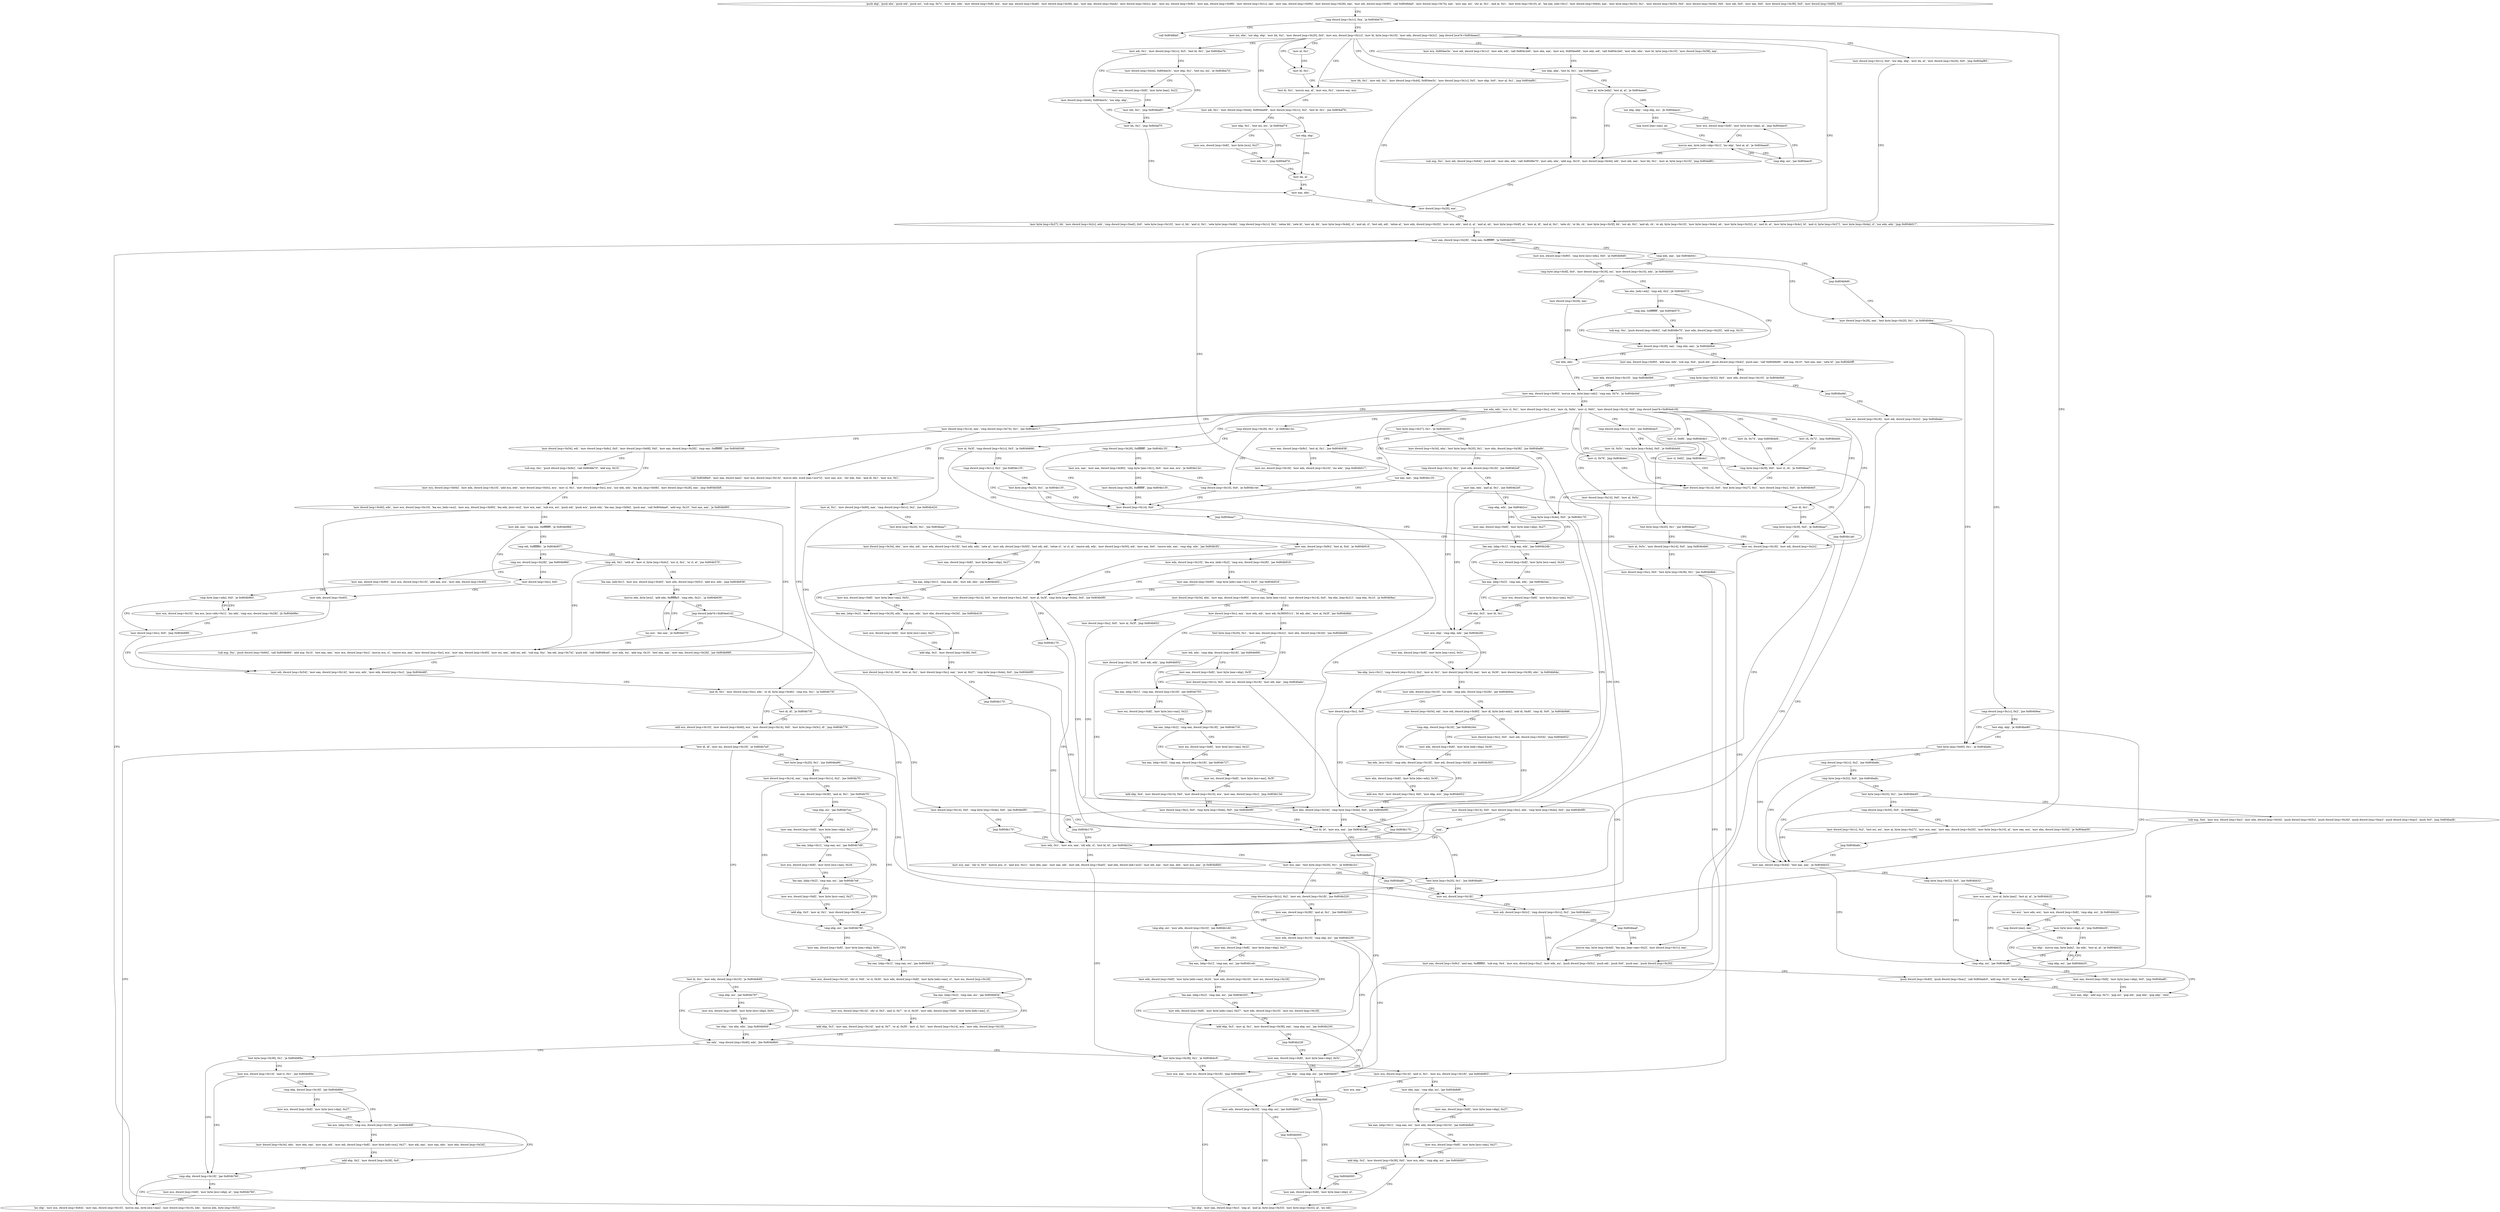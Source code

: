 digraph "func" {
"134524352" [label = "'push ebp', 'push ebx', 'push edi', 'push esi', 'sub esp, 0x7c', 'mov ebx, edx', 'mov dword [esp+0x8], ecx', 'mov eax, dword [esp+0xa8]', 'mov dword [esp+0x58], eax', 'mov eax, dword [esp+0xa4]', 'mov dword [esp+0x2c], eax', 'mov esi, dword [esp+0x9c]', 'mov eax, dword [esp+0x98]', 'mov dword [esp+0x1c], eax', 'mov eax, dword [esp+0x94]', 'mov dword [esp+0x28], eax', 'mov edi, dword [esp+0x90]', 'call 0x8048da0', 'mov dword [esp+0x74], eax', 'mov eax, esi', 'shr al, 0x1', 'and al, 0x1', 'mov byte [esp+0x10], al', 'lea eax, [edi+0x1]', 'mov dword [esp+0x64], eax', 'mov byte [esp+0x33], 0x1', 'mov dword [esp+0x50], 0x0', 'mov dword [esp+0x44], 0x0', 'mov edi, 0x0', 'mov eax, 0x0', 'mov dword [esp+0x38], 0x0', 'mov dword [esp+0x60], 0x0', " ]
"134524496" [label = "'cmp dword [esp+0x1c], 0xa', 'ja 0x804bb7b', " ]
"134527867" [label = "'call 0x8048fa0', " ]
"134524507" [label = "'mov esi, ebx', 'xor ebp, ebp', 'mov bh, 0x1', 'mov dword [esp+0x20], 0x0', 'mov ecx, dword [esp+0x1c]', 'mov bl, byte [esp+0x10]', 'mov edx, dword [esp+0x2c]', 'jmp dword [ecx*4+0x804eaec]', " ]
"134524540" [label = "'mov ecx, 0x804ee3e', 'mov edi, dword [esp+0x1c]', 'mov edx, edi', 'call 0x804c2e0', 'mov ebx, eax', 'mov ecx, 0x804ee68', 'mov edx, edi', 'call 0x804c2e0', 'mov edx, ebx', 'mov bl, byte [esp+0x10]', 'mov dword [esp+0x58], eax', " ]
"134524580" [label = "'xor ebp, ebp', 'test bl, 0x1', 'jne 0x804aee0', " ]
"134524674" [label = "'mov bh, 0x1', 'mov edi, 0x1', 'mov dword [esp+0x44], 0x804ee3c', 'mov dword [esp+0x1c], 0x5', 'mov ebp, 0x0', 'mov al, 0x1', 'jmp 0x804af81', " ]
"134524706" [label = "'mov dword [esp+0x1c], 0x0', 'xor ebp, ebp', 'mov bh, al', 'mov dword [esp+0x20], 0x0', 'jmp 0x804af85', " ]
"134524728" [label = "'mov al, 0x1', " ]
"134524730" [label = "'mov bl, 0x1', " ]
"134524732" [label = "'test bl, 0x1', 'movzx eax, al', 'mov ecx, 0x1', 'cmove eax, ecx', " ]
"134524746" [label = "'mov edi, 0x1', 'mov dword [esp+0x44], 0x804ee68', 'mov dword [esp+0x1c], 0x2', 'test bl, 0x1', 'jne 0x804af7b', " ]
"134524805" [label = "'mov byte [esp+0x27], bh', 'mov dword [esp+0x2c], edx', 'cmp dword [esp+0xa0], 0x0', 'sete byte [esp+0x10]', 'mov cl, bh', 'and cl, 0x1', 'sete byte [esp+0x4b]', 'cmp dword [esp+0x1c], 0x2', 'setne bh', 'sete bl', 'mov ah, bh', 'mov byte [esp+0x4d], cl', 'and ah, cl', 'test edi, edi', 'setne al', 'mov edx, dword [esp+0x20]', 'mov ecx, edx', 'and cl, al', 'and al, ah', 'mov byte [esp+0x4f], al', 'mov al, dl', 'and al, 0x1', 'sete ch', 'or bh, ch', 'mov byte [esp+0x3f], bh', 'xor ah, 0x1', 'and ah, ch', 'or ah, byte [esp+0x10]', 'mov byte [esp+0x4e], ah', 'mov byte [esp+0x32], al', 'and bl, al', 'mov byte [esp+0x4c], bl', 'and cl, byte [esp+0x27]', 'mov byte [esp+0x4a], cl', 'xor edx, edx', 'jmp 0x804b017', " ]
"134527562" [label = "'mov edi, 0x1', 'mov dword [esp+0x1c], 0x5', 'test bl, 0x1', 'jne 0x804ba7b', " ]
"134524640" [label = "'sub esp, 0xc', 'mov edi, dword [esp+0x64]', 'push edi', 'mov ebx, edx', 'call 0x8048e70', 'mov edx, ebx', 'add esp, 0x10', 'mov dword [esp+0x44], edi', 'mov edi, eax', 'mov bh, 0x1', 'mov al, byte [esp+0x10]', 'jmp 0x804af81', " ]
"134524587" [label = "'mov al, byte [edx]', 'test al, al', 'je 0x804aee0', " ]
"134524801" [label = "'mov dword [esp+0x20], eax', " ]
"134524795" [label = "'xor ebp, ebp', " ]
"134524772" [label = "'mov ebp, 0x1', 'test esi, esi', 'je 0x804af74', " ]
"134524951" [label = "'mov eax, dword [esp+0x28]', 'cmp eax, 0xffffffff', 'je 0x804b030', " ]
"134527611" [label = "'mov dword [esp+0x44], 0x804ee3c', 'xor ebp, ebp', " ]
"134527580" [label = "'mov dword [esp+0x44], 0x804ee3c', 'mov ebp, 0x1', 'test esi, esi', 'je 0x804ba74', " ]
"134524593" [label = "'xor ebp, ebp', 'cmp ebp, esi', 'jb 0x804aece', " ]
"134524797" [label = "'mov bh, al', " ]
"134524788" [label = "'mov edi, 0x1', 'jmp 0x804af7d', " ]
"134524781" [label = "'mov ecx, dword [esp+0x8]', 'mov byte [ecx], 0x27', " ]
"134524976" [label = "'mov ecx, dword [esp+0x90]', 'cmp byte [ecx+edx], 0x0', 'je 0x804b9d0', " ]
"134524960" [label = "'cmp edx, eax', 'jne 0x804b041', " ]
"134527621" [label = "'mov bh, 0x1', 'jmp 0x804af7f', " ]
"134527604" [label = "'mov edi, 0x1', 'jmp 0x804ba85', " ]
"134527597" [label = "'mov eax, dword [esp+0x8]', 'mov byte [eax], 0x22', " ]
"134524622" [label = "'mov ecx, dword [esp+0x8]', 'mov byte [ecx+ebp], al', 'jmp 0x804aec0', " ]
"134524599" [label = "'nop word [eax+eax], ax', " ]
"134527440" [label = "'mov dword [esp+0x28], eax', 'test byte [esp+0x20], 0x1', 'je 0x804b9ea', " ]
"134524993" [label = "'cmp byte [esp+0x4f], 0x0', 'mov dword [esp+0x18], esi', 'mov dword [esp+0x10], edx', 'je 0x804b0b0', " ]
"134524964" [label = "'jmp 0x804b9d0', " ]
"134524799" [label = "'mov eax, ebx', " ]
"134524608" [label = "'movzx eax, byte [edx+ebp+0x1]', 'inc ebp', 'test al, al', 'je 0x804aee0', " ]
"134527466" [label = "'test byte [esp+0x60], 0x1', 'je 0x804bafa', " ]
"134527451" [label = "'cmp dword [esp+0x1c], 0x2', 'jne 0x804b9ea', " ]
"134525104" [label = "'mov dword [esp+0x28], eax', " ]
"134525008" [label = "'lea ebx, [edx+edi]', 'cmp edi, 0x2', 'jb 0x804b073', " ]
"134524618" [label = "'cmp ebp, esi', 'jae 0x804aec0', " ]
"134527738" [label = "'mov eax, dword [esp+0x44]', 'test eax, eax', 'je 0x804bb32', " ]
"134527477" [label = "'cmp dword [esp+0x1c], 0x2', 'jne 0x804bafa', " ]
"134527458" [label = "'test ebp, ebp', 'je 0x804ba90', " ]
"134525108" [label = "'xor ebx, ebx', " ]
"134525043" [label = "'mov dword [esp+0x28], eax', 'cmp ebx, eax', 'ja 0x804b0b4', " ]
"134525016" [label = "'cmp eax, 0xffffffff', 'jne 0x804b073', " ]
"134527794" [label = "'cmp ebp, esi', 'jae 0x804baf0', " ]
"134527746" [label = "'cmp byte [esp+0x32], 0x0', 'jne 0x804bb32', " ]
"134527488" [label = "'cmp byte [esp+0x32], 0x0', 'jne 0x804bafa', " ]
"134527632" [label = "'mov edi, dword [esp+0x2c]', 'cmp dword [esp+0x1c], 0x2', 'jne 0x804babc', " ]
"134526020" [label = "'mov dword [esp+0x14], eax', 'cmp dword [esp+0x74], 0x1', 'jne 0x804b517', " ]
"134526231" [label = "'mov dword [esp+0x54], edi', 'mov dword [esp+0x6c], 0x0', 'mov dword [esp+0x68], 0x0', 'mov eax, dword [esp+0x28]', 'cmp eax, 0xffffffff', 'jne 0x804b546', " ]
"134526035" [label = "'call 0x8048fe0', 'mov eax, dword [eax]', 'mov ecx, dword [esp+0x14]', 'movzx edx, word [eax+ecx*2]', 'mov eax, ecx', 'shr edx, 0xe', 'and dl, 0x1', 'mov ecx, 0x1', " ]
"134525130" [label = "'xor edx, edx', 'mov cl, 0x1', 'mov dword [esp+0xc], ecx', 'mov ch, 0x6e', 'mov cl, 0x61', 'mov dword [esp+0x14], 0x0', 'jmp dword [eax*4+0x804eb18]', " ]
"134525157" [label = "'cmp byte [esp+0x4e], 0x0', 'je 0x804b170', " ]
"134525189" [label = "'cmp dword [esp+0x28], 0x1', 'je 0x804b12e', " ]
"134525230" [label = "'cmp dword [esp+0x10], 0x0', 'je 0x804b14e', " ]
"134525262" [label = "'mov dl, 0x1', " ]
"134525264" [label = "'cmp byte [esp+0x3f], 0x0', 'je 0x804baa7', " ]
"134525520" [label = "'cmp dword [esp+0x1c], 0x2', 'jne 0x804b4a3', " ]
"134525557" [label = "'mov cl, 0x66', 'jmp 0x804b4e1', " ]
"134525564" [label = "'mov ch, 0x74', 'jmp 0x804b4d4', " ]
"134525571" [label = "'mov cl, 0x62', 'jmp 0x804b4e1', " ]
"134525578" [label = "'mov ch, 0x72', 'jmp 0x804b4d4', " ]
"134525585" [label = "'test byte [esp+0x27], 0x1', 'je 0x804b501', " ]
"134525813" [label = "'mov al, 0x3f', 'cmp dword [esp+0x1c], 0x5', 'je 0x804b666', " ]
"134525853" [label = "'mov cl, 0x76', 'jmp 0x804b4e1', " ]
"134525860" [label = "'mov al, 0x1', 'mov dword [esp+0x60], eax', 'cmp dword [esp+0x1c], 0x2', 'jne 0x804b424', " ]
"134526164" [label = "'cmp byte [esp+0x3f], 0x0', 'mov cl, ch', 'je 0x804baa7', " ]
"134526177" [label = "'mov dword [esp+0x14], 0x0', 'test byte [esp+0x27], 0x1', 'mov dword [esp+0xc], 0x0', 'je 0x804b0e5', " ]
"134525051" [label = "'mov eax, dword [esp+0x90]', 'add eax, edx', 'sub esp, 0x4', 'push edi', 'push dword [esp+0x4c]', 'push eax', 'call 0x8048e90', 'add esp, 0x10', 'test eax, eax', 'sete bl', 'jne 0x804b0ff', " ]
"134525021" [label = "'sub esp, 0xc', 'push dword [esp+0x9c]', 'call 0x8048e70', 'mov edx, dword [esp+0x20]', 'add esp, 0x10', " ]
"134527728" [label = "'mov eax, ebp', 'add esp, 0x7c', 'pop esi', 'pop edi', 'pop ebx', 'pop ebp', 'retn', " ]
"134527798" [label = "'mov eax, dword [esp+0x8]', 'mov byte [eax+ebp], 0x0', 'jmp 0x804baf0', " ]
"134527753" [label = "'mov ecx, eax', 'mov al, byte [eax]', 'test al, al', 'je 0x804bb32', " ]
"134527499" [label = "'test byte [esp+0x33], 0x1', 'jne 0x804bb40', " ]
"134527676" [label = "'mov eax, dword [esp+0x9c]', 'and eax, 0xfffffffd', 'sub esp, 0x4', 'mov ecx, dword [esp+0xc]', 'mov edx, esi', 'push dword [esp+0x5c]', 'push edi', 'push 0x0', 'push eax', 'push dword [esp+0x30]', " ]
"134527643" [label = "'jmp 0x804baaf', " ]
"134526278" [label = "'mov ecx, dword [esp+0x64]', 'mov edx, dword [esp+0x10]', 'add ecx, edx', 'mov dword [esp+0x5c], ecx', 'mov cl, 0x1', 'mov dword [esp+0xc], ecx', 'xor edx, edx', 'lea edi, [esp+0x68]', 'mov dword [esp+0x28], eax', 'jmp 0x804b5b8', " ]
"134526260" [label = "'sub esp, 0xc', 'push dword [esp+0x9c]', 'call 0x8048e70', 'add esp, 0x10', " ]
"134526063" [label = "'and dl, 0x1', 'mov dword [esp+0xc], edx', 'or dl, byte [esp+0x4b]', 'cmp ecx, 0x1', 'ja 0x804b73f', " ]
"134525296" [label = "'mov edx, 0x1', 'mov ecx, eax', 'shl edx, cl', 'test bl, bl', 'jne 0x804b23e', " ]
"134525168" [label = "'test bl, bl', 'mov ecx, eax', 'jne 0x804b1a6', " ]
"134525196" [label = "'cmp dword [esp+0x28], 0xffffffff', 'jne 0x804b135', " ]
"134525237" [label = "'mov dword [esp+0x14], 0x0', " ]
"134527655" [label = "'mov esi, dword [esp+0x18]', 'mov edi, dword [esp+0x2c]', " ]
"134525275" [label = "'mov dword [esp+0x14], 0x0', 'mov dword [esp+0xc], edx', 'cmp byte [esp+0x4e], 0x0', 'jne 0x804b0f0', " ]
"134526115" [label = "'mov ch, 0x5c', 'cmp byte [esp+0x4a], 0x0', 'je 0x804b4d4', " ]
"134525531" [label = "'test byte [esp+0x20], 0x1', 'jne 0x804baa7', " ]
"134526209" [label = "'mov eax, dword [esp+0x9c]', 'test al, 0x1', 'jne 0x804b938', " ]
"134525596" [label = "'mov dword [esp+0x34], ebx', 'test byte [esp+0x20], 0x1', 'mov ebx, dword [esp+0x38]', 'jne 0x804ba8c', " ]
"134526566" [label = "'mov eax, dword [esp+0x9c]', 'test al, 0x4', 'je 0x804b916', " ]
"134525826" [label = "'cmp dword [esp+0x1c], 0x2', 'jne 0x804b135', " ]
"134525988" [label = "'mov dword [esp+0x14], 0x0', 'mov al, 0x1', 'mov dword [esp+0xc], eax', 'mov al, 0x27', 'cmp byte [esp+0x4e], 0x0', 'jne 0x804b0f0', " ]
"134525873" [label = "'test byte [esp+0x20], 0x1', 'jne 0x804baa7', " ]
"134526204" [label = "'jmp 0x804b1a6', " ]
"134525110" [label = "'mov eax, dword [esp+0x90]', 'movzx eax, byte [eax+edx]', 'cmp eax, 0x7e', 'ja 0x804b444', " ]
"134525183" [label = "'mov edx, dword [esp+0x10]', 'jmp 0x804b0b6', " ]
"134525084" [label = "'cmp byte [esp+0x32], 0x0', 'mov edx, dword [esp+0x10]', 'je 0x804b0b6', " ]
"134527761" [label = "'inc ecx', 'mov edx, ecx', 'mov ecx, dword [esp+0x8]', 'cmp ebp, esi', 'jb 0x804bb2d', " ]
"134527808" [label = "'sub esp, 0x4', 'mov ecx, dword [esp+0xc]', 'mov edx, dword [esp+0x54]', 'push dword [esp+0x5c]', 'push dword [esp+0x34]', 'push dword [esp+0xac]', 'push dword [esp+0xac]', 'push 0x5', 'jmp 0x804badb', " ]
"134527510" [label = "'cmp dword [esp+0x50], 0x0', 'je 0x804bafa', " ]
"134527707" [label = "'push dword [esp+0x40]', 'push dword [esp+0xac]', 'call 0x804adc0', 'add esp, 0x20', 'mov ebp, eax', " ]
"134527663" [label = "'movzx eax, byte [esp+0x4d]', 'lea eax, [eax+eax+0x2]', 'mov dword [esp+0x1c], eax', " ]
"134526392" [label = "'mov dword [esp+0x40], edx', 'mov ecx, dword [esp+0x10]', 'lea esi, [edx+ecx]', 'mov ecx, dword [esp+0x90]', 'lea edx, [ecx+esi]', 'mov ecx, eax', 'sub ecx, esi', 'push edi', 'push ecx', 'push edx', 'lea eax, [esp+0x84]', 'push eax', 'call 0x804daa0', 'add esp, 0x10', 'test eax, eax', 'je 0x804b995', " ]
"134526783" [label = "'add ecx, dword [esp+0x10]', 'mov dword [esp+0x40], ecx', 'mov dword [esp+0x14], 0x0', 'mov byte [esp+0x5c], dl', 'jmp 0x804b776', " ]
"134526838" [label = "'test dl, dl', 'mov esi, dword [esp+0x18]', 'je 0x804b7a0', " ]
"134526083" [label = "'test dl, dl', 'je 0x804b73f', " ]
"134526091" [label = "'mov dword [esp+0x14], 0x0', 'cmp byte [esp+0x4e], 0x0', 'jne 0x804b0f0', " ]
"134525502" [label = "'mov ecx, eax', 'test byte [esp+0x20], 0x1', 'je 0x804b1b1', " ]
"134525313" [label = "'mov ecx, eax', 'shr cl, 0x3', 'movzx ecx, cl', 'and ecx, 0x1c', 'mov ebx, eax', 'mov eax, edi', 'mov edi, dword [esp+0xa0]', 'and edx, dword [edi+ecx]', 'mov edi, eax', 'mov eax, ebx', 'mov ecx, eax', 'je 0x804b8b0', " ]
"134525350" [label = "'test byte [esp+0x20], 0x1', 'jne 0x804ba8c', " ]
"134525178" [label = "'jmp 0x804b8b0', " ]
"134525203" [label = "'mov ecx, eax', 'mov eax, dword [esp+0x90]', 'cmp byte [eax+0x1], 0x0', 'mov eax, ecx', 'je 0x804b12e', " ]
"134525245" [label = "'mov dword [esp+0xc], 0x0', 'cmp byte [esp+0x4e], 0x0', 'jne 0x804b0f0', " ]
"134525294" [label = "'nop', " ]
"134526124" [label = "'mov dword [esp+0x14], 0x0', 'mov al, 0x5c', " ]
"134525542" [label = "'mov al, 0x5c', 'mov dword [esp+0x14], 0x0', 'jmp 0x804b4b6', " ]
"134527288" [label = "'mov esi, dword [esp+0x18]', 'mov edx, dword [esp+0x10]', 'inc edx', 'jmp 0x804b017', " ]
"134526224" [label = "'xor eax, eax', 'jmp 0x804b135', " ]
"134527628" [label = "'mov esi, dword [esp+0x18]', " ]
"134525615" [label = "'cmp dword [esp+0x1c], 0x2', 'mov edx, dword [esp+0x18]', 'jne 0x804b2ef', " ]
"134527254" [label = "'mov dword [esp+0x14], 0x0', 'mov dword [esp+0xc], 0x0', 'mov al, 0x3f', 'cmp byte [esp+0x4e], 0x0', 'jne 0x804b0f0', " ]
"134526581" [label = "'mov edx, dword [esp+0x10]', 'lea ecx, [edx+0x2]', 'cmp ecx, dword [esp+0x28]', 'jae 0x804b916', " ]
"134525837" [label = "'test byte [esp+0x20], 0x1', 'je 0x804b135', " ]
"134526015" [label = "'jmp 0x804b170', " ]
"134525884" [label = "'mov dword [esp+0x34], ebx', 'mov ebx, edi', 'mov edx, dword [esp+0x18]', 'test edx, edx', 'sete al', 'mov edi, dword [esp+0x50]', 'test edi, edi', 'setne cl', 'or cl, al', 'cmove edi, edx', 'mov dword [esp+0x50], edi', 'mov eax, 0x0', 'cmove edx, eax', 'cmp ebp, edx', 'jae 0x804b3f1', " ]
"134525095" [label = "'jmp 0x804ba9d', " ]
"134527789" [label = "'mov byte [ecx+ebp], al', 'jmp 0x804bb20', " ]
"134527772" [label = "'nop dword [eax], eax', " ]
"134527521" [label = "'mov dword [esp+0x1c], 0x2', 'test esi, esi', 'mov al, byte [esp+0x27]', 'mov ecx, eax', 'mov eax, dword [esp+0x20]', 'mov byte [esp+0x10], al', 'mov eax, ecx', 'mov ebx, dword [esp+0x50]', 'je 0x804ae50', " ]
"134527381" [label = "'mov edx, dword [esp+0x40]', " ]
"134526444" [label = "'mov edi, eax', 'cmp eax, 0xffffffff', 'je 0x804b98d', " ]
"134526880" [label = "'test byte [esp+0x20], 0x1', 'jne 0x804ba90', " ]
"134526846" [label = "'test bl, 0x1', 'mov edx, dword [esp+0x10]', 'je 0x804b849', " ]
"134526110" [label = "'jmp 0x804b170', " ]
"134525361" [label = "'cmp dword [esp+0x1c], 0x2', 'mov esi, dword [esp+0x18]', 'jne 0x804b220', " ]
"134525515" [label = "'jmp 0x804ba8c', " ]
"134527152" [label = "'test byte [esp+0x38], 0x1', 'je 0x804b4c9', " ]
"134525220" [label = "'mov dword [esp+0x28], 0xffffffff', 'jmp 0x804b135', " ]
"134525260" [label = "'jmp 0x804b170', " ]
"134526134" [label = "'mov dword [esp+0xc], 0x0', 'test byte [esp+0x38], 0x1', 'jne 0x804b8bb', " ]
"134525679" [label = "'mov ecx, ebp', 'cmp ebp, edx', 'jae 0x804b2fd', " ]
"134525626" [label = "'mov eax, ebx', 'and al, 0x1', 'jne 0x804b2ef', " ]
"134527283" [label = "'jmp 0x804b170', " ]
"134526598" [label = "'mov eax, dword [esp+0x90]', 'cmp byte [edx+eax+0x1], 0x3f', 'jne 0x804b916', " ]
"134525848" [label = "'jmp 0x804baa7', " ]
"134525937" [label = "'lea eax, [ebp+0x1]', 'cmp eax, edx', 'mov edi, ebx', 'jae 0x804b402', " ]
"134525929" [label = "'mov eax, dword [esp+0x8]', 'mov byte [eax+ebp], 0x27', " ]
"134527645" [label = "'mov esi, dword [esp+0x18]', 'mov edi, dword [esp+0x2c]', 'jmp 0x804babc', " ]
"134527776" [label = "'inc ebp', 'movzx eax, byte [edx]', 'inc edx', 'test al, al', 'je 0x804bb32', " ]
"134527557" [label = "'jmp 0x804bafa', " ]
"134527385" [label = "'mov edi, dword [esp+0x54]', 'mov eax, dword [esp+0x14]', 'mov ecx, edx', 'mov edx, dword [esp+0xc]', 'jmp 0x804b46f', " ]
"134527373" [label = "'mov dword [esp+0xc], 0x0', " ]
"134526455" [label = "'cmp edi, 0xfffffffe', 'je 0x804b957', " ]
"134526891" [label = "'mov dword [esp+0x14], eax', 'cmp dword [esp+0x1c], 0x2', 'jne 0x804b7f1', " ]
"134527049" [label = "'inc edx', 'cmp dword [esp+0x40], edx', 'jbe 0x804b8b0', " ]
"134526859" [label = "'cmp ebp, esi', 'jae 0x804b797', " ]
"134525472" [label = "'mov edx, dword [esp+0x10]', 'cmp ebp, esi', 'jae 0x804b230', " ]
"134525372" [label = "'mov eax, dword [esp+0x38]', 'and al, 0x1', 'jne 0x804b220', " ]
"134526153" [label = "'mov ecx, eax', 'mov esi, dword [esp+0x18]', 'jmp 0x804b905', " ]
"134527163" [label = "'mov ecx, dword [esp+0x14]', 'and cl, 0x1', 'mov esi, dword [esp+0x18]', 'jne 0x804b903', " ]
"134527235" [label = "'mov ecx, eax', " ]
"134527176" [label = "'mov ebx, eax', 'cmp ebp, esi', 'jae 0x804b8d6', " ]
"134527237" [label = "'mov edx, dword [esp+0x10]', 'cmp ebp, esi', 'jae 0x804b007', " ]
"134525693" [label = "'lea ebp, [ecx+0x1]', 'cmp dword [esp+0x1c], 0x2', 'mov al, 0x1', 'mov dword [esp+0x14], eax', 'mov al, 0x30', 'mov dword [esp+0x38], ebx', 'je 0x804b64a', " ]
"134525685" [label = "'mov eax, dword [esp+0x8]', 'mov byte [eax+ecx], 0x5c', " ]
"134525632" [label = "'cmp ebp, edx', 'jae 0x804b2cc', " ]
"134526616" [label = "'mov dword [esp+0x34], ebx', 'mov eax, dword [esp+0x90]', 'movsx eax, byte [eax+ecx]', 'mov dword [esp+0x14], 0x0', 'lea ebx, [eax-0x21]', 'cmp ebx, 0x1d', 'ja 0x804b9ac', " ]
"134525954" [label = "'lea eax, [ebp+0x2]', 'mov dword [esp+0x18], edx', 'cmp eax, edx', 'mov ebx, dword [esp+0x34]', 'jae 0x804b419', " ]
"134525946" [label = "'mov ecx, dword [esp+0x8]', 'mov byte [ecx+eax], 0x5c', " ]
"134527785" [label = "'cmp ebp, esi', 'jae 0x804bb20', " ]
"134527319" [label = "'cmp esi, dword [esp+0x28]', 'jae 0x804b98d', " ]
"134526464" [label = "'cmp edi, 0x2', 'setb al', 'mov cl, byte [esp+0x4c]', 'xor cl, 0x1', 'or cl, al', 'jne 0x804b570', " ]
"134526961" [label = "'cmp ebp, esi', 'jae 0x804b7fd', " ]
"134526902" [label = "'mov eax, dword [esp+0x38]', 'and al, 0x1', 'jne 0x804b7f1', " ]
"134527056" [label = "'test byte [esp+0x38], 0x1', 'je 0x804b89a', " ]
"134526871" [label = "'inc ebp', 'xor ebx, ebx', 'jmp 0x804b849', " ]
"134526863" [label = "'mov ecx, dword [esp+0x8]', 'mov byte [ecx+ebp], 0x5c', " ]
"134525488" [label = "'inc ebp', 'cmp ebp, esi', 'jae 0x804b007', " ]
"134525480" [label = "'mov eax, dword [esp+0x8]', 'mov byte [eax+ebp], 0x5c', " ]
"134525380" [label = "'cmp ebp, esi', 'mov edx, dword [esp+0x10]', 'jae 0x804b1d4', " ]
"134527190" [label = "'lea eax, [ebp+0x1]', 'cmp eax, esi', 'mov edx, dword [esp+0x10]', 'jae 0x804b8e9', " ]
"134527182" [label = "'mov eax, dword [esp+0x8]', 'mov byte [eax+ebp], 0x27', " ]
"134524935" [label = "'inc ebp', 'mov eax, dword [esp+0xc]', 'neg al', 'and al, byte [esp+0x33]', 'mov byte [esp+0x33], al', 'inc edx', " ]
"134527249" [label = "'jmp 0x804b000', " ]
"134526538" [label = "'mov dword [esp+0xc], 0x0', " ]
"134525719" [label = "'mov edx, dword [esp+0x10]', 'inc edx', 'cmp edx, dword [esp+0x28]', 'jae 0x804b64a', " ]
"134525644" [label = "'lea eax, [ebp+0x1]', 'cmp eax, edx', 'jae 0x804b2db', " ]
"134525636" [label = "'mov eax, dword [esp+0x8]', 'mov byte [eax+ebp], 0x27', " ]
"134527404" [label = "'mov dword [esp+0xc], 0x0', 'mov al, 0x3f', 'jmp 0x804b652', " ]
"134526651" [label = "'mov dword [esp+0xc], eax', 'mov edx, edi', 'mov edi, 0x380051c1', 'bt edi, ebx', 'mov al, 0x3f', 'jae 0x804b9bb', " ]
"134525977" [label = "'add ebp, 0x3', 'mov dword [esp+0x38], 0x0', " ]
"134525969" [label = "'mov ecx, dword [esp+0x8]', 'mov byte [ecx+eax], 0x27', " ]
"134527325" [label = "'mov eax, dword [esp+0x90]', 'mov ecx, dword [esp+0x10]', 'add eax, ecx', 'mov edx, dword [esp+0x40]', " ]
"134526320" [label = "'sub esp, 0xc', 'push dword [esp+0x84]', 'call 0x8048d60', 'add esp, 0x10', 'test eax, eax', 'mov ecx, dword [esp+0xc]', 'movzx ecx, cl', 'cmove ecx, eax', 'mov dword [esp+0xc], ecx', 'mov eax, dword [esp+0x40]', 'mov esi, eax', 'add esi, edi', 'sub esp, 0xc', 'lea edi, [esp+0x74]', 'push edi', 'call 0x8048ce0', 'mov edx, esi', 'add esp, 0x10', 'test eax, eax', 'mov eax, dword [esp+0x28]', 'jne 0x804b999', " ]
"134526485" [label = "'lea eax, [edi-0x1]', 'mov ecx, dword [esp+0x40]', 'mov edx, dword [esp+0x5c]', 'add ecx, edx', 'jmp 0x804b638', " ]
"134526973" [label = "'lea eax, [ebp+0x1]', 'cmp eax, esi', 'jae 0x804b819', " ]
"134526965" [label = "'mov eax, dword [esp+0x8]', 'mov byte [eax+ebp], 0x5c', " ]
"134526910" [label = "'cmp ebp, esi', 'jae 0x804b7ca', " ]
"134527130" [label = "'cmp ebp, dword [esp+0x18]', 'jae 0x804b760', " ]
"134527063" [label = "'mov ecx, dword [esp+0x14]', 'and cl, 0x1', 'jne 0x804b89a', " ]
"134525497" [label = "'jmp 0x804b000', " ]
"134525396" [label = "'lea eax, [ebp+0x1]', 'cmp eax, esi', 'jae 0x804b1eb', " ]
"134525388" [label = "'mov eax, dword [esp+0x8]', 'mov byte [eax+ebp], 0x27', " ]
"134524928" [label = "'mov eax, dword [esp+0x8]', 'mov byte [eax+ebp], cl', " ]
"134527209" [label = "'add ebp, 0x2', 'mov dword [esp+0x38], 0x0', 'mov ecx, ebx', 'cmp ebp, esi', 'jae 0x804b007', " ]
"134527201" [label = "'mov ecx, dword [esp+0x8]', 'mov byte [ecx+eax], 0x27', " ]
"134526546" [label = "'mov ebx, dword [esp+0x34]', 'cmp byte [esp+0x4e], 0x0', 'jne 0x804b0f0', " ]
"134525734" [label = "'mov dword [esp+0x54], edi', 'mov edi, dword [esp+0x90]', 'mov dl, byte [edi+edx]', 'add dl, 0xd0', 'cmp dl, 0x9', 'ja 0x804b946', " ]
"134525659" [label = "'lea eax, [ebp+0x2]', 'cmp eax, edx', 'jae 0x804b2ea', " ]
"134525651" [label = "'mov ecx, dword [esp+0x8]', 'mov byte [ecx+eax], 0x24', " ]
"134527419" [label = "'mov dword [esp+0xc], 0x0', 'mov edi, edx', 'jmp 0x804b652', " ]
"134526673" [label = "'test byte [esp+0x20], 0x1', 'mov eax, dword [esp+0x2c]', 'mov ebx, dword [esp+0x34]', 'jne 0x804bb68', " ]
"134527342" [label = "'cmp byte [eax+edx], 0x0', 'je 0x804b983', " ]
"134526520" [label = "'movsx edx, byte [ecx]', 'add edx, 0xffffffa5', 'cmp edx, 0x21', 'ja 0x804b630', " ]
"134527001" [label = "'lea eax, [ebp+0x2]', 'cmp eax, esi', 'jae 0x804b834', " ]
"134526980" [label = "'mov ecx, dword [esp+0x14]', 'shr cl, 0x6', 'or cl, 0x30', 'mov edx, dword [esp+0x8]', 'mov byte [edx+eax], cl', 'mov esi, dword [esp+0x18]', " ]
"134526922" [label = "'lea eax, [ebp+0x1]', 'cmp eax, esi', 'jae 0x804b7d9', " ]
"134526914" [label = "'mov eax, dword [esp+0x8]', 'mov byte [eax+ebp], 0x27', " ]
"134526816" [label = "'inc ebp', 'mov ecx, dword [esp+0x64]', 'mov eax, dword [esp+0x10]', 'movzx eax, byte [ecx+eax]', 'mov dword [esp+0x10], edx', 'movzx edx, byte [esp+0x5c]', " ]
"134527140" [label = "'mov ecx, dword [esp+0x8]', 'mov byte [ecx+ebp], al', 'jmp 0x804b760', " ]
"134527072" [label = "'cmp ebp, dword [esp+0x18]', 'jae 0x804b86e', " ]
"134525419" [label = "'lea eax, [ebp+0x2]', 'cmp eax, esi', 'jae 0x804b202', " ]
"134525403" [label = "'mov edx, dword [esp+0x8]', 'mov byte [edx+eax], 0x24', 'mov edx, dword [esp+0x10]', 'mov esi, dword [esp+0x18]', " ]
"134527230" [label = "'jmp 0x804b000', " ]
"134526561" [label = "'jmp 0x804b170', " ]
"134527302" [label = "'mov dword [esp+0xc], 0x0', 'mov edi, dword [esp+0x54]', 'jmp 0x804b652', " ]
"134525760" [label = "'cmp ebp, dword [esp+0x18]', 'jae 0x804b34e', " ]
"134525674" [label = "'add ebp, 0x3', 'mov bl, 0x1', " ]
"134525666" [label = "'mov ecx, dword [esp+0x8]', 'mov byte [ecx+eax], 0x27', " ]
"134527848" [label = "'mov dword [esp+0x1c], 0x5', 'mov esi, dword [esp+0x18]', 'mov edi, eax', 'jmp 0x804babc', " ]
"134526692" [label = "'mov edi, edx', 'cmp ebp, dword [esp+0x18]', 'jae 0x804b6f4', " ]
"134527363" [label = "'mov dword [esp+0xc], 0x0', 'jmp 0x804b999', " ]
"134527348" [label = "'mov ecx, dword [esp+0x10]', 'lea ecx, [ecx+edx+0x1]', 'inc edx', 'cmp ecx, dword [esp+0x28]', 'jb 0x804b96e', " ]
"134526512" [label = "'inc ecx', 'dec eax', 'je 0x804b570', " ]
"134526531" [label = "'jmp dword [edx*4+0x804ed14]', " ]
"134527028" [label = "'add ebp, 0x3', 'mov eax, dword [esp+0x14]', 'and al, 0x7', 'or al, 0x30', 'mov cl, 0x1', 'mov dword [esp+0x14], ecx', 'mov edx, dword [esp+0x10]', " ]
"134527008" [label = "'mov ecx, dword [esp+0x14]', 'shr cl, 0x3', 'and cl, 0x7', 'or cl, 0x30', 'mov edx, dword [esp+0x8]', 'mov byte [edx+eax], cl', " ]
"134526937" [label = "'lea eax, [ebp+0x2]', 'cmp eax, esi', 'jae 0x804b7e8', " ]
"134526929" [label = "'mov ecx, dword [esp+0x8]', 'mov byte [ecx+eax], 0x24', " ]
"134527086" [label = "'lea ecx, [ebp+0x1]', 'cmp ecx, dword [esp+0x18]', 'jae 0x804b88f', " ]
"134527078" [label = "'mov ecx, dword [esp+0x8]', 'mov byte [ecx+ebp], 0x27', " ]
"134525442" [label = "'add ebp, 0x3', 'mov al, 0x1', 'mov dword [esp+0x38], eax', 'cmp ebp, esi', 'jae 0x804b230', " ]
"134525426" [label = "'mov edx, dword [esp+0x8]', 'mov byte [edx+eax], 0x27', 'mov edx, dword [esp+0x10]', 'mov esi, dword [esp+0x18]', " ]
"134525774" [label = "'lea edx, [ecx+0x2]', 'cmp edx, dword [esp+0x18]', 'mov edi, dword [esp+0x54]', 'jae 0x804b363', " ]
"134525766" [label = "'mov edx, dword [esp+0x8]', 'mov byte [edx+ebp], 0x30', " ]
"134526708" [label = "'lea eax, [ebp+0x1]', 'cmp eax, dword [esp+0x18]', 'jae 0x804b705', " ]
"134526700" [label = "'mov eax, dword [esp+0x8]', 'mov byte [eax+ebp], 0x3f', " ]
"134526952" [label = "'add ebp, 0x3', 'mov al, 0x1', 'mov dword [esp+0x38], eax', " ]
"134526944" [label = "'mov ecx, dword [esp+0x8]', 'mov byte [ecx+eax], 0x27', " ]
"134527119" [label = "'add ebp, 0x2', 'mov dword [esp+0x38], 0x0', " ]
"134527095" [label = "'mov dword [esp+0x34], ebx', 'mov ebx, eax', 'mov eax, edi', 'mov edi, dword [esp+0x8]', 'mov byte [edi+ecx], 0x27', 'mov edi, eax', 'mov eax, ebx', 'mov ebx, dword [esp+0x34]', " ]
"134525455" [label = "'jmp 0x804b228', " ]
"134525795" [label = "'add ecx, 0x3', 'mov dword [esp+0xc], 0x0', 'mov ebp, ecx', 'jmp 0x804b652', " ]
"134525787" [label = "'mov ebx, dword [esp+0x8]', 'mov byte [ebx+edx], 0x30', " ]
"134526725" [label = "'lea eax, [ebp+0x2]', 'cmp eax, dword [esp+0x18]', 'jae 0x804b716', " ]
"134526717" [label = "'mov esi, dword [esp+0x8]', 'mov byte [esi+eax], 0x22', " ]
"134526742" [label = "'lea eax, [ebp+0x3]', 'cmp eax, dword [esp+0x18]', 'jae 0x804b727', " ]
"134526734" [label = "'mov esi, dword [esp+0x8]', 'mov byte [esi+eax], 0x22', " ]
"134526759" [label = "'add ebp, 0x4', 'mov dword [esp+0x14], 0x0', 'mov dword [esp+0x10], ecx', 'mov eax, dword [esp+0xc]', 'jmp 0x804b13d', " ]
"134526751" [label = "'mov esi, dword [esp+0x8]', 'mov byte [esi+eax], 0x3f', " ]
"134524352" -> "134524496" [ label = "CFG" ]
"134524496" -> "134527867" [ label = "CFG" ]
"134524496" -> "134524507" [ label = "CFG" ]
"134524507" -> "134524540" [ label = "CFG" ]
"134524507" -> "134524580" [ label = "CFG" ]
"134524507" -> "134524674" [ label = "CFG" ]
"134524507" -> "134524706" [ label = "CFG" ]
"134524507" -> "134524728" [ label = "CFG" ]
"134524507" -> "134524730" [ label = "CFG" ]
"134524507" -> "134524732" [ label = "CFG" ]
"134524507" -> "134524746" [ label = "CFG" ]
"134524507" -> "134524805" [ label = "CFG" ]
"134524507" -> "134527562" [ label = "CFG" ]
"134524540" -> "134524580" [ label = "CFG" ]
"134524580" -> "134524640" [ label = "CFG" ]
"134524580" -> "134524587" [ label = "CFG" ]
"134524674" -> "134524801" [ label = "CFG" ]
"134524706" -> "134524805" [ label = "CFG" ]
"134524728" -> "134524730" [ label = "CFG" ]
"134524730" -> "134524732" [ label = "CFG" ]
"134524732" -> "134524746" [ label = "CFG" ]
"134524746" -> "134524795" [ label = "CFG" ]
"134524746" -> "134524772" [ label = "CFG" ]
"134524805" -> "134524951" [ label = "CFG" ]
"134527562" -> "134527611" [ label = "CFG" ]
"134527562" -> "134527580" [ label = "CFG" ]
"134524640" -> "134524801" [ label = "CFG" ]
"134524587" -> "134524640" [ label = "CFG" ]
"134524587" -> "134524593" [ label = "CFG" ]
"134524801" -> "134524805" [ label = "CFG" ]
"134524795" -> "134524797" [ label = "CFG" ]
"134524772" -> "134524788" [ label = "CFG" ]
"134524772" -> "134524781" [ label = "CFG" ]
"134524951" -> "134524976" [ label = "CFG" ]
"134524951" -> "134524960" [ label = "CFG" ]
"134527611" -> "134527621" [ label = "CFG" ]
"134527580" -> "134527604" [ label = "CFG" ]
"134527580" -> "134527597" [ label = "CFG" ]
"134524593" -> "134524622" [ label = "CFG" ]
"134524593" -> "134524599" [ label = "CFG" ]
"134524797" -> "134524799" [ label = "CFG" ]
"134524788" -> "134524797" [ label = "CFG" ]
"134524781" -> "134524788" [ label = "CFG" ]
"134524976" -> "134527440" [ label = "CFG" ]
"134524976" -> "134524993" [ label = "CFG" ]
"134524960" -> "134524993" [ label = "CFG" ]
"134524960" -> "134524964" [ label = "CFG" ]
"134527621" -> "134524799" [ label = "CFG" ]
"134527604" -> "134527621" [ label = "CFG" ]
"134527597" -> "134527604" [ label = "CFG" ]
"134524622" -> "134524608" [ label = "CFG" ]
"134524599" -> "134524608" [ label = "CFG" ]
"134527440" -> "134527466" [ label = "CFG" ]
"134527440" -> "134527451" [ label = "CFG" ]
"134524993" -> "134525104" [ label = "CFG" ]
"134524993" -> "134525008" [ label = "CFG" ]
"134524964" -> "134527440" [ label = "CFG" ]
"134524799" -> "134524801" [ label = "CFG" ]
"134524608" -> "134524640" [ label = "CFG" ]
"134524608" -> "134524618" [ label = "CFG" ]
"134527466" -> "134527738" [ label = "CFG" ]
"134527466" -> "134527477" [ label = "CFG" ]
"134527451" -> "134527466" [ label = "CFG" ]
"134527451" -> "134527458" [ label = "CFG" ]
"134525104" -> "134525108" [ label = "CFG" ]
"134525008" -> "134525043" [ label = "CFG" ]
"134525008" -> "134525016" [ label = "CFG" ]
"134524618" -> "134524608" [ label = "CFG" ]
"134524618" -> "134524622" [ label = "CFG" ]
"134527738" -> "134527794" [ label = "CFG" ]
"134527738" -> "134527746" [ label = "CFG" ]
"134527477" -> "134527738" [ label = "CFG" ]
"134527477" -> "134527488" [ label = "CFG" ]
"134527458" -> "134527632" [ label = "CFG" ]
"134527458" -> "134527466" [ label = "CFG" ]
"134525108" -> "134525110" [ label = "CFG" ]
"134525043" -> "134525108" [ label = "CFG" ]
"134525043" -> "134525051" [ label = "CFG" ]
"134525016" -> "134525043" [ label = "CFG" ]
"134525016" -> "134525021" [ label = "CFG" ]
"134527794" -> "134527728" [ label = "CFG" ]
"134527794" -> "134527798" [ label = "CFG" ]
"134527746" -> "134527794" [ label = "CFG" ]
"134527746" -> "134527753" [ label = "CFG" ]
"134527488" -> "134527738" [ label = "CFG" ]
"134527488" -> "134527499" [ label = "CFG" ]
"134527632" -> "134527676" [ label = "CFG" ]
"134527632" -> "134527643" [ label = "CFG" ]
"134526020" -> "134526231" [ label = "CFG" ]
"134526020" -> "134526035" [ label = "CFG" ]
"134526231" -> "134526278" [ label = "CFG" ]
"134526231" -> "134526260" [ label = "CFG" ]
"134526035" -> "134526063" [ label = "CFG" ]
"134525130" -> "134525157" [ label = "CFG" ]
"134525130" -> "134525189" [ label = "CFG" ]
"134525130" -> "134525230" [ label = "CFG" ]
"134525130" -> "134525262" [ label = "CFG" ]
"134525130" -> "134525264" [ label = "CFG" ]
"134525130" -> "134525520" [ label = "CFG" ]
"134525130" -> "134525557" [ label = "CFG" ]
"134525130" -> "134525564" [ label = "CFG" ]
"134525130" -> "134525571" [ label = "CFG" ]
"134525130" -> "134525578" [ label = "CFG" ]
"134525130" -> "134525585" [ label = "CFG" ]
"134525130" -> "134525813" [ label = "CFG" ]
"134525130" -> "134525853" [ label = "CFG" ]
"134525130" -> "134525860" [ label = "CFG" ]
"134525130" -> "134526020" [ label = "CFG" ]
"134525130" -> "134526164" [ label = "CFG" ]
"134525130" -> "134526177" [ label = "CFG" ]
"134525157" -> "134525296" [ label = "CFG" ]
"134525157" -> "134525168" [ label = "CFG" ]
"134525189" -> "134525230" [ label = "CFG" ]
"134525189" -> "134525196" [ label = "CFG" ]
"134525230" -> "134525262" [ label = "CFG" ]
"134525230" -> "134525237" [ label = "CFG" ]
"134525262" -> "134525264" [ label = "CFG" ]
"134525264" -> "134527655" [ label = "CFG" ]
"134525264" -> "134525275" [ label = "CFG" ]
"134525520" -> "134526115" [ label = "CFG" ]
"134525520" -> "134525531" [ label = "CFG" ]
"134525557" -> "134526177" [ label = "CFG" ]
"134525564" -> "134526164" [ label = "CFG" ]
"134525571" -> "134526177" [ label = "CFG" ]
"134525578" -> "134526164" [ label = "CFG" ]
"134525585" -> "134526209" [ label = "CFG" ]
"134525585" -> "134525596" [ label = "CFG" ]
"134525813" -> "134526566" [ label = "CFG" ]
"134525813" -> "134525826" [ label = "CFG" ]
"134525853" -> "134526177" [ label = "CFG" ]
"134525860" -> "134525988" [ label = "CFG" ]
"134525860" -> "134525873" [ label = "CFG" ]
"134526164" -> "134527655" [ label = "CFG" ]
"134526164" -> "134526177" [ label = "CFG" ]
"134526177" -> "134525157" [ label = "CFG" ]
"134526177" -> "134526204" [ label = "CFG" ]
"134525051" -> "134525183" [ label = "CFG" ]
"134525051" -> "134525084" [ label = "CFG" ]
"134525021" -> "134525043" [ label = "CFG" ]
"134527798" -> "134527728" [ label = "CFG" ]
"134527753" -> "134527794" [ label = "CFG" ]
"134527753" -> "134527761" [ label = "CFG" ]
"134527499" -> "134527808" [ label = "CFG" ]
"134527499" -> "134527510" [ label = "CFG" ]
"134527676" -> "134527707" [ label = "CFG" ]
"134527643" -> "134527663" [ label = "CFG" ]
"134526278" -> "134526392" [ label = "CFG" ]
"134526260" -> "134526278" [ label = "CFG" ]
"134526063" -> "134526783" [ label = "CFG" ]
"134526063" -> "134526083" [ label = "CFG" ]
"134525296" -> "134525502" [ label = "CFG" ]
"134525296" -> "134525313" [ label = "CFG" ]
"134525168" -> "134525350" [ label = "CFG" ]
"134525168" -> "134525178" [ label = "CFG" ]
"134525196" -> "134525237" [ label = "CFG" ]
"134525196" -> "134525203" [ label = "CFG" ]
"134525237" -> "134525245" [ label = "CFG" ]
"134527655" -> "134527663" [ label = "CFG" ]
"134525275" -> "134525168" [ label = "CFG" ]
"134525275" -> "134525294" [ label = "CFG" ]
"134526115" -> "134526164" [ label = "CFG" ]
"134526115" -> "134526124" [ label = "CFG" ]
"134525531" -> "134527655" [ label = "CFG" ]
"134525531" -> "134525542" [ label = "CFG" ]
"134526209" -> "134527288" [ label = "CFG" ]
"134526209" -> "134526224" [ label = "CFG" ]
"134525596" -> "134527628" [ label = "CFG" ]
"134525596" -> "134525615" [ label = "CFG" ]
"134526566" -> "134527254" [ label = "CFG" ]
"134526566" -> "134526581" [ label = "CFG" ]
"134525826" -> "134525237" [ label = "CFG" ]
"134525826" -> "134525837" [ label = "CFG" ]
"134525988" -> "134525168" [ label = "CFG" ]
"134525988" -> "134526015" [ label = "CFG" ]
"134525873" -> "134527655" [ label = "CFG" ]
"134525873" -> "134525884" [ label = "CFG" ]
"134526204" -> "134525350" [ label = "CFG" ]
"134525110" -> "134526020" [ label = "CFG" ]
"134525110" -> "134525130" [ label = "CFG" ]
"134525183" -> "134525110" [ label = "CFG" ]
"134525084" -> "134525110" [ label = "CFG" ]
"134525084" -> "134525095" [ label = "CFG" ]
"134527761" -> "134527789" [ label = "CFG" ]
"134527761" -> "134527772" [ label = "CFG" ]
"134527808" -> "134527707" [ label = "CFG" ]
"134527510" -> "134527738" [ label = "CFG" ]
"134527510" -> "134527521" [ label = "CFG" ]
"134527707" -> "134527728" [ label = "CFG" ]
"134527663" -> "134527676" [ label = "CFG" ]
"134526392" -> "134527381" [ label = "CFG" ]
"134526392" -> "134526444" [ label = "CFG" ]
"134526783" -> "134526838" [ label = "CFG" ]
"134526838" -> "134526880" [ label = "CFG" ]
"134526838" -> "134526846" [ label = "CFG" ]
"134526083" -> "134526783" [ label = "CFG" ]
"134526083" -> "134526091" [ label = "CFG" ]
"134526091" -> "134525168" [ label = "CFG" ]
"134526091" -> "134526110" [ label = "CFG" ]
"134525502" -> "134525361" [ label = "CFG" ]
"134525502" -> "134525515" [ label = "CFG" ]
"134525313" -> "134527152" [ label = "CFG" ]
"134525313" -> "134525350" [ label = "CFG" ]
"134525350" -> "134527628" [ label = "CFG" ]
"134525350" -> "134525361" [ label = "CFG" ]
"134525178" -> "134527152" [ label = "CFG" ]
"134525203" -> "134525230" [ label = "CFG" ]
"134525203" -> "134525220" [ label = "CFG" ]
"134525245" -> "134525168" [ label = "CFG" ]
"134525245" -> "134525260" [ label = "CFG" ]
"134525294" -> "134525296" [ label = "CFG" ]
"134526124" -> "134526134" [ label = "CFG" ]
"134525542" -> "134526134" [ label = "CFG" ]
"134527288" -> "134524951" [ label = "CFG" ]
"134526224" -> "134525237" [ label = "CFG" ]
"134527628" -> "134527632" [ label = "CFG" ]
"134525615" -> "134525679" [ label = "CFG" ]
"134525615" -> "134525626" [ label = "CFG" ]
"134527254" -> "134525168" [ label = "CFG" ]
"134527254" -> "134527283" [ label = "CFG" ]
"134526581" -> "134527254" [ label = "CFG" ]
"134526581" -> "134526598" [ label = "CFG" ]
"134525837" -> "134525237" [ label = "CFG" ]
"134525837" -> "134525848" [ label = "CFG" ]
"134526015" -> "134525296" [ label = "CFG" ]
"134525884" -> "134525937" [ label = "CFG" ]
"134525884" -> "134525929" [ label = "CFG" ]
"134525095" -> "134527645" [ label = "CFG" ]
"134527789" -> "134527776" [ label = "CFG" ]
"134527772" -> "134527776" [ label = "CFG" ]
"134527521" -> "134524496" [ label = "CFG" ]
"134527521" -> "134527557" [ label = "CFG" ]
"134527381" -> "134527385" [ label = "CFG" ]
"134526444" -> "134527373" [ label = "CFG" ]
"134526444" -> "134526455" [ label = "CFG" ]
"134526880" -> "134527632" [ label = "CFG" ]
"134526880" -> "134526891" [ label = "CFG" ]
"134526846" -> "134527049" [ label = "CFG" ]
"134526846" -> "134526859" [ label = "CFG" ]
"134526110" -> "134525296" [ label = "CFG" ]
"134525361" -> "134525472" [ label = "CFG" ]
"134525361" -> "134525372" [ label = "CFG" ]
"134525515" -> "134527628" [ label = "CFG" ]
"134527152" -> "134526153" [ label = "CFG" ]
"134527152" -> "134527163" [ label = "CFG" ]
"134525220" -> "134525237" [ label = "CFG" ]
"134525260" -> "134525296" [ label = "CFG" ]
"134526134" -> "134527163" [ label = "CFG" ]
"134526134" -> "134526153" [ label = "CFG" ]
"134525679" -> "134525693" [ label = "CFG" ]
"134525679" -> "134525685" [ label = "CFG" ]
"134525626" -> "134525679" [ label = "CFG" ]
"134525626" -> "134525632" [ label = "CFG" ]
"134527283" -> "134525296" [ label = "CFG" ]
"134526598" -> "134527254" [ label = "CFG" ]
"134526598" -> "134526616" [ label = "CFG" ]
"134525848" -> "134527655" [ label = "CFG" ]
"134525937" -> "134525954" [ label = "CFG" ]
"134525937" -> "134525946" [ label = "CFG" ]
"134525929" -> "134525937" [ label = "CFG" ]
"134527645" -> "134527676" [ label = "CFG" ]
"134527776" -> "134527794" [ label = "CFG" ]
"134527776" -> "134527785" [ label = "CFG" ]
"134527557" -> "134527738" [ label = "CFG" ]
"134527385" -> "134526063" [ label = "CFG" ]
"134527373" -> "134527381" [ label = "CFG" ]
"134526455" -> "134527319" [ label = "CFG" ]
"134526455" -> "134526464" [ label = "CFG" ]
"134526891" -> "134526961" [ label = "CFG" ]
"134526891" -> "134526902" [ label = "CFG" ]
"134527049" -> "134527152" [ label = "CFG" ]
"134527049" -> "134527056" [ label = "CFG" ]
"134526859" -> "134526871" [ label = "CFG" ]
"134526859" -> "134526863" [ label = "CFG" ]
"134525472" -> "134525488" [ label = "CFG" ]
"134525472" -> "134525480" [ label = "CFG" ]
"134525372" -> "134525472" [ label = "CFG" ]
"134525372" -> "134525380" [ label = "CFG" ]
"134526153" -> "134527237" [ label = "CFG" ]
"134527163" -> "134527235" [ label = "CFG" ]
"134527163" -> "134527176" [ label = "CFG" ]
"134527235" -> "134527237" [ label = "CFG" ]
"134527176" -> "134527190" [ label = "CFG" ]
"134527176" -> "134527182" [ label = "CFG" ]
"134527237" -> "134524935" [ label = "CFG" ]
"134527237" -> "134527249" [ label = "CFG" ]
"134525693" -> "134526538" [ label = "CFG" ]
"134525693" -> "134525719" [ label = "CFG" ]
"134525685" -> "134525693" [ label = "CFG" ]
"134525632" -> "134525644" [ label = "CFG" ]
"134525632" -> "134525636" [ label = "CFG" ]
"134526616" -> "134527404" [ label = "CFG" ]
"134526616" -> "134526651" [ label = "CFG" ]
"134525954" -> "134525977" [ label = "CFG" ]
"134525954" -> "134525969" [ label = "CFG" ]
"134525946" -> "134525954" [ label = "CFG" ]
"134527785" -> "134527776" [ label = "CFG" ]
"134527785" -> "134527789" [ label = "CFG" ]
"134527319" -> "134527373" [ label = "CFG" ]
"134527319" -> "134527325" [ label = "CFG" ]
"134526464" -> "134526320" [ label = "CFG" ]
"134526464" -> "134526485" [ label = "CFG" ]
"134526961" -> "134526973" [ label = "CFG" ]
"134526961" -> "134526965" [ label = "CFG" ]
"134526902" -> "134526961" [ label = "CFG" ]
"134526902" -> "134526910" [ label = "CFG" ]
"134527056" -> "134527130" [ label = "CFG" ]
"134527056" -> "134527063" [ label = "CFG" ]
"134526871" -> "134527049" [ label = "CFG" ]
"134526863" -> "134526871" [ label = "CFG" ]
"134525488" -> "134524935" [ label = "CFG" ]
"134525488" -> "134525497" [ label = "CFG" ]
"134525480" -> "134525488" [ label = "CFG" ]
"134525380" -> "134525396" [ label = "CFG" ]
"134525380" -> "134525388" [ label = "CFG" ]
"134527190" -> "134527209" [ label = "CFG" ]
"134527190" -> "134527201" [ label = "CFG" ]
"134527182" -> "134527190" [ label = "CFG" ]
"134524935" -> "134524951" [ label = "CFG" ]
"134527249" -> "134524928" [ label = "CFG" ]
"134526538" -> "134526546" [ label = "CFG" ]
"134525719" -> "134526538" [ label = "CFG" ]
"134525719" -> "134525734" [ label = "CFG" ]
"134525644" -> "134525659" [ label = "CFG" ]
"134525644" -> "134525651" [ label = "CFG" ]
"134525636" -> "134525644" [ label = "CFG" ]
"134527404" -> "134526546" [ label = "CFG" ]
"134526651" -> "134527419" [ label = "CFG" ]
"134526651" -> "134526673" [ label = "CFG" ]
"134525977" -> "134525988" [ label = "CFG" ]
"134525969" -> "134525977" [ label = "CFG" ]
"134527325" -> "134527342" [ label = "CFG" ]
"134526320" -> "134527385" [ label = "CFG" ]
"134526320" -> "134526392" [ label = "CFG" ]
"134526485" -> "134526520" [ label = "CFG" ]
"134526973" -> "134527001" [ label = "CFG" ]
"134526973" -> "134526980" [ label = "CFG" ]
"134526965" -> "134526973" [ label = "CFG" ]
"134526910" -> "134526922" [ label = "CFG" ]
"134526910" -> "134526914" [ label = "CFG" ]
"134527130" -> "134526816" [ label = "CFG" ]
"134527130" -> "134527140" [ label = "CFG" ]
"134527063" -> "134527130" [ label = "CFG" ]
"134527063" -> "134527072" [ label = "CFG" ]
"134525497" -> "134524928" [ label = "CFG" ]
"134525396" -> "134525419" [ label = "CFG" ]
"134525396" -> "134525403" [ label = "CFG" ]
"134525388" -> "134525396" [ label = "CFG" ]
"134524928" -> "134524935" [ label = "CFG" ]
"134527209" -> "134524935" [ label = "CFG" ]
"134527209" -> "134527230" [ label = "CFG" ]
"134527201" -> "134527209" [ label = "CFG" ]
"134526546" -> "134525168" [ label = "CFG" ]
"134526546" -> "134526561" [ label = "CFG" ]
"134525734" -> "134527302" [ label = "CFG" ]
"134525734" -> "134525760" [ label = "CFG" ]
"134525659" -> "134525674" [ label = "CFG" ]
"134525659" -> "134525666" [ label = "CFG" ]
"134525651" -> "134525659" [ label = "CFG" ]
"134527419" -> "134526546" [ label = "CFG" ]
"134526673" -> "134527848" [ label = "CFG" ]
"134526673" -> "134526692" [ label = "CFG" ]
"134527342" -> "134527363" [ label = "CFG" ]
"134527342" -> "134527348" [ label = "CFG" ]
"134526520" -> "134526512" [ label = "CFG" ]
"134526520" -> "134526531" [ label = "CFG" ]
"134527001" -> "134527028" [ label = "CFG" ]
"134527001" -> "134527008" [ label = "CFG" ]
"134526980" -> "134527001" [ label = "CFG" ]
"134526922" -> "134526937" [ label = "CFG" ]
"134526922" -> "134526929" [ label = "CFG" ]
"134526914" -> "134526922" [ label = "CFG" ]
"134526816" -> "134526838" [ label = "CFG" ]
"134527140" -> "134526816" [ label = "CFG" ]
"134527072" -> "134527086" [ label = "CFG" ]
"134527072" -> "134527078" [ label = "CFG" ]
"134525419" -> "134525442" [ label = "CFG" ]
"134525419" -> "134525426" [ label = "CFG" ]
"134525403" -> "134525419" [ label = "CFG" ]
"134527230" -> "134524928" [ label = "CFG" ]
"134526561" -> "134525296" [ label = "CFG" ]
"134527302" -> "134526546" [ label = "CFG" ]
"134525760" -> "134525774" [ label = "CFG" ]
"134525760" -> "134525766" [ label = "CFG" ]
"134525674" -> "134525679" [ label = "CFG" ]
"134525666" -> "134525674" [ label = "CFG" ]
"134527848" -> "134527676" [ label = "CFG" ]
"134526692" -> "134526708" [ label = "CFG" ]
"134526692" -> "134526700" [ label = "CFG" ]
"134527363" -> "134527385" [ label = "CFG" ]
"134527348" -> "134527342" [ label = "CFG" ]
"134527348" -> "134527363" [ label = "CFG" ]
"134526512" -> "134526320" [ label = "CFG" ]
"134526512" -> "134526520" [ label = "CFG" ]
"134526531" -> "134526512" [ label = "CFG" ]
"134526531" -> "134527628" [ label = "CFG" ]
"134527028" -> "134527049" [ label = "CFG" ]
"134527008" -> "134527028" [ label = "CFG" ]
"134526937" -> "134526952" [ label = "CFG" ]
"134526937" -> "134526944" [ label = "CFG" ]
"134526929" -> "134526937" [ label = "CFG" ]
"134527086" -> "134527119" [ label = "CFG" ]
"134527086" -> "134527095" [ label = "CFG" ]
"134527078" -> "134527086" [ label = "CFG" ]
"134525442" -> "134525488" [ label = "CFG" ]
"134525442" -> "134525455" [ label = "CFG" ]
"134525426" -> "134525442" [ label = "CFG" ]
"134525774" -> "134525795" [ label = "CFG" ]
"134525774" -> "134525787" [ label = "CFG" ]
"134525766" -> "134525774" [ label = "CFG" ]
"134526708" -> "134526725" [ label = "CFG" ]
"134526708" -> "134526717" [ label = "CFG" ]
"134526700" -> "134526708" [ label = "CFG" ]
"134526952" -> "134526961" [ label = "CFG" ]
"134526944" -> "134526952" [ label = "CFG" ]
"134527119" -> "134527130" [ label = "CFG" ]
"134527095" -> "134527119" [ label = "CFG" ]
"134525455" -> "134525480" [ label = "CFG" ]
"134525795" -> "134526546" [ label = "CFG" ]
"134525787" -> "134525795" [ label = "CFG" ]
"134526725" -> "134526742" [ label = "CFG" ]
"134526725" -> "134526734" [ label = "CFG" ]
"134526717" -> "134526725" [ label = "CFG" ]
"134526742" -> "134526759" [ label = "CFG" ]
"134526742" -> "134526751" [ label = "CFG" ]
"134526734" -> "134526742" [ label = "CFG" ]
"134526759" -> "134525245" [ label = "CFG" ]
"134526751" -> "134526759" [ label = "CFG" ]
}
